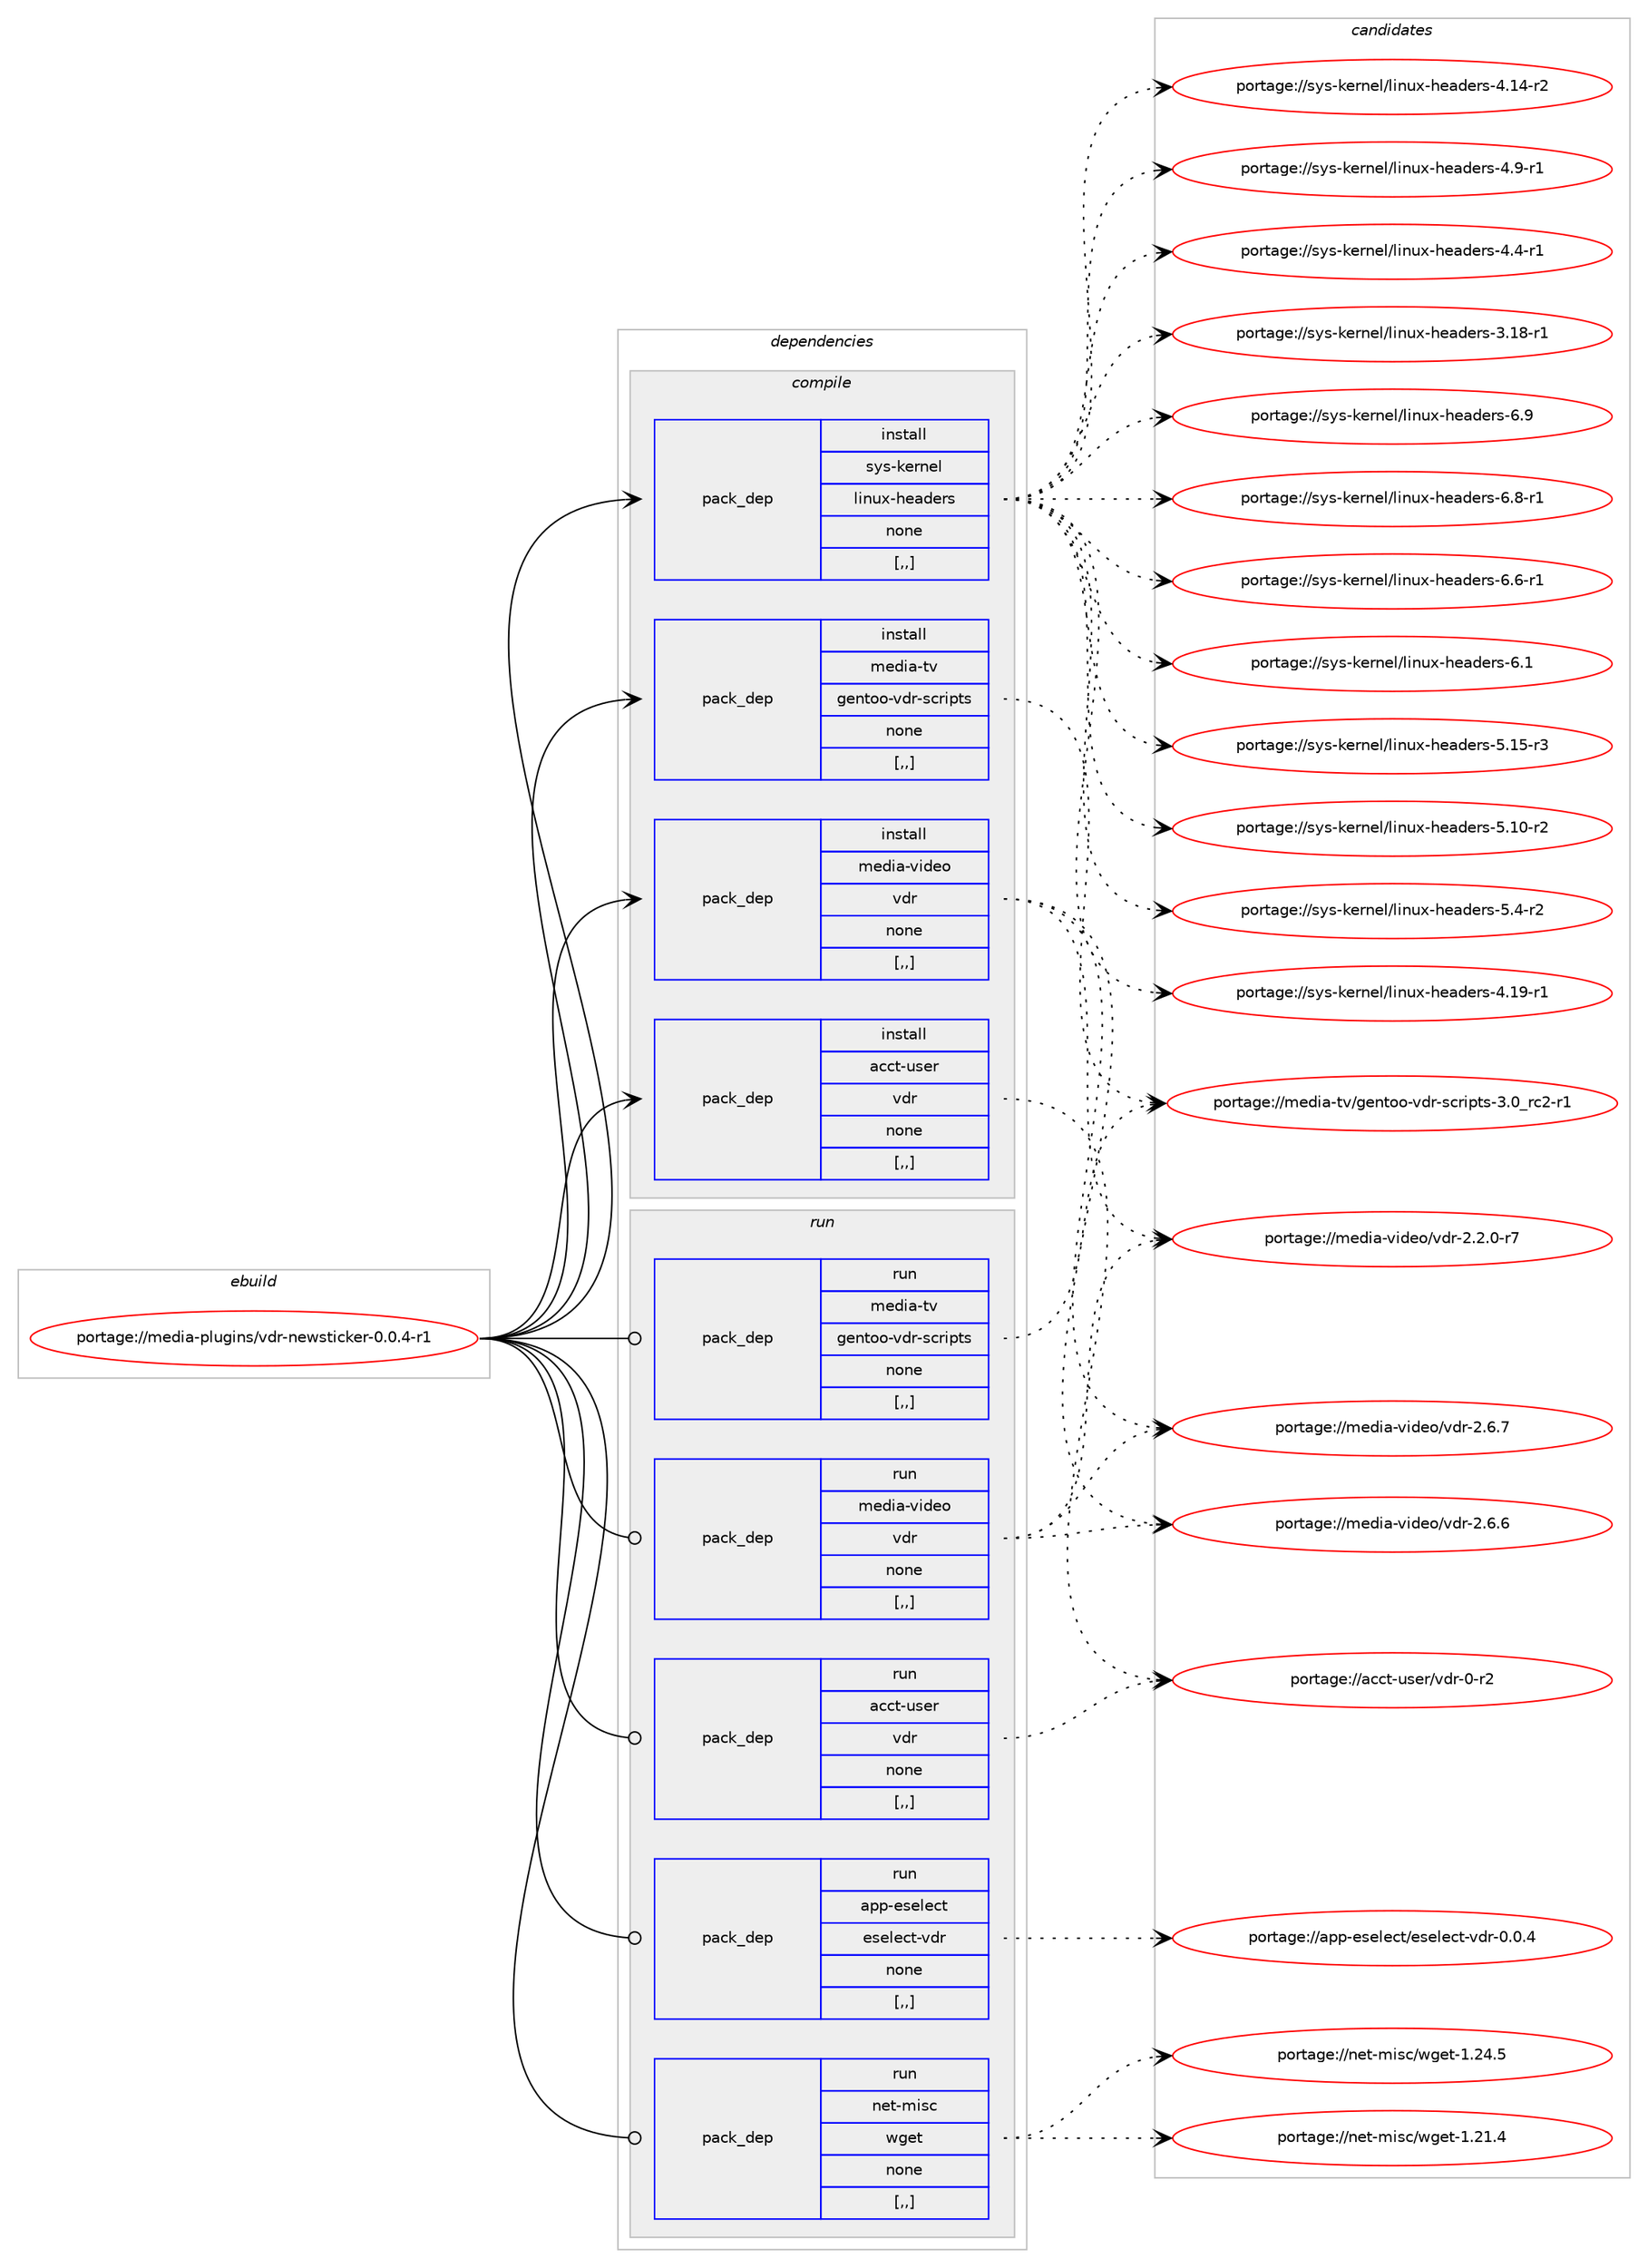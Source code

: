 digraph prolog {

# *************
# Graph options
# *************

newrank=true;
concentrate=true;
compound=true;
graph [rankdir=LR,fontname=Helvetica,fontsize=10,ranksep=1.5];#, ranksep=2.5, nodesep=0.2];
edge  [arrowhead=vee];
node  [fontname=Helvetica,fontsize=10];

# **********
# The ebuild
# **********

subgraph cluster_leftcol {
color=gray;
label=<<i>ebuild</i>>;
id [label="portage://media-plugins/vdr-newsticker-0.0.4-r1", color=red, width=4, href="../media-plugins/vdr-newsticker-0.0.4-r1.svg"];
}

# ****************
# The dependencies
# ****************

subgraph cluster_midcol {
color=gray;
label=<<i>dependencies</i>>;
subgraph cluster_compile {
fillcolor="#eeeeee";
style=filled;
label=<<i>compile</i>>;
subgraph pack227971 {
dependency308504 [label=<<TABLE BORDER="0" CELLBORDER="1" CELLSPACING="0" CELLPADDING="4" WIDTH="220"><TR><TD ROWSPAN="6" CELLPADDING="30">pack_dep</TD></TR><TR><TD WIDTH="110">install</TD></TR><TR><TD>acct-user</TD></TR><TR><TD>vdr</TD></TR><TR><TD>none</TD></TR><TR><TD>[,,]</TD></TR></TABLE>>, shape=none, color=blue];
}
id:e -> dependency308504:w [weight=20,style="solid",arrowhead="vee"];
subgraph pack227972 {
dependency308505 [label=<<TABLE BORDER="0" CELLBORDER="1" CELLSPACING="0" CELLPADDING="4" WIDTH="220"><TR><TD ROWSPAN="6" CELLPADDING="30">pack_dep</TD></TR><TR><TD WIDTH="110">install</TD></TR><TR><TD>media-tv</TD></TR><TR><TD>gentoo-vdr-scripts</TD></TR><TR><TD>none</TD></TR><TR><TD>[,,]</TD></TR></TABLE>>, shape=none, color=blue];
}
id:e -> dependency308505:w [weight=20,style="solid",arrowhead="vee"];
subgraph pack227973 {
dependency308506 [label=<<TABLE BORDER="0" CELLBORDER="1" CELLSPACING="0" CELLPADDING="4" WIDTH="220"><TR><TD ROWSPAN="6" CELLPADDING="30">pack_dep</TD></TR><TR><TD WIDTH="110">install</TD></TR><TR><TD>media-video</TD></TR><TR><TD>vdr</TD></TR><TR><TD>none</TD></TR><TR><TD>[,,]</TD></TR></TABLE>>, shape=none, color=blue];
}
id:e -> dependency308506:w [weight=20,style="solid",arrowhead="vee"];
subgraph pack227974 {
dependency308507 [label=<<TABLE BORDER="0" CELLBORDER="1" CELLSPACING="0" CELLPADDING="4" WIDTH="220"><TR><TD ROWSPAN="6" CELLPADDING="30">pack_dep</TD></TR><TR><TD WIDTH="110">install</TD></TR><TR><TD>sys-kernel</TD></TR><TR><TD>linux-headers</TD></TR><TR><TD>none</TD></TR><TR><TD>[,,]</TD></TR></TABLE>>, shape=none, color=blue];
}
id:e -> dependency308507:w [weight=20,style="solid",arrowhead="vee"];
}
subgraph cluster_compileandrun {
fillcolor="#eeeeee";
style=filled;
label=<<i>compile and run</i>>;
}
subgraph cluster_run {
fillcolor="#eeeeee";
style=filled;
label=<<i>run</i>>;
subgraph pack227975 {
dependency308508 [label=<<TABLE BORDER="0" CELLBORDER="1" CELLSPACING="0" CELLPADDING="4" WIDTH="220"><TR><TD ROWSPAN="6" CELLPADDING="30">pack_dep</TD></TR><TR><TD WIDTH="110">run</TD></TR><TR><TD>acct-user</TD></TR><TR><TD>vdr</TD></TR><TR><TD>none</TD></TR><TR><TD>[,,]</TD></TR></TABLE>>, shape=none, color=blue];
}
id:e -> dependency308508:w [weight=20,style="solid",arrowhead="odot"];
subgraph pack227976 {
dependency308509 [label=<<TABLE BORDER="0" CELLBORDER="1" CELLSPACING="0" CELLPADDING="4" WIDTH="220"><TR><TD ROWSPAN="6" CELLPADDING="30">pack_dep</TD></TR><TR><TD WIDTH="110">run</TD></TR><TR><TD>app-eselect</TD></TR><TR><TD>eselect-vdr</TD></TR><TR><TD>none</TD></TR><TR><TD>[,,]</TD></TR></TABLE>>, shape=none, color=blue];
}
id:e -> dependency308509:w [weight=20,style="solid",arrowhead="odot"];
subgraph pack227977 {
dependency308510 [label=<<TABLE BORDER="0" CELLBORDER="1" CELLSPACING="0" CELLPADDING="4" WIDTH="220"><TR><TD ROWSPAN="6" CELLPADDING="30">pack_dep</TD></TR><TR><TD WIDTH="110">run</TD></TR><TR><TD>media-tv</TD></TR><TR><TD>gentoo-vdr-scripts</TD></TR><TR><TD>none</TD></TR><TR><TD>[,,]</TD></TR></TABLE>>, shape=none, color=blue];
}
id:e -> dependency308510:w [weight=20,style="solid",arrowhead="odot"];
subgraph pack227978 {
dependency308511 [label=<<TABLE BORDER="0" CELLBORDER="1" CELLSPACING="0" CELLPADDING="4" WIDTH="220"><TR><TD ROWSPAN="6" CELLPADDING="30">pack_dep</TD></TR><TR><TD WIDTH="110">run</TD></TR><TR><TD>media-video</TD></TR><TR><TD>vdr</TD></TR><TR><TD>none</TD></TR><TR><TD>[,,]</TD></TR></TABLE>>, shape=none, color=blue];
}
id:e -> dependency308511:w [weight=20,style="solid",arrowhead="odot"];
subgraph pack227979 {
dependency308512 [label=<<TABLE BORDER="0" CELLBORDER="1" CELLSPACING="0" CELLPADDING="4" WIDTH="220"><TR><TD ROWSPAN="6" CELLPADDING="30">pack_dep</TD></TR><TR><TD WIDTH="110">run</TD></TR><TR><TD>net-misc</TD></TR><TR><TD>wget</TD></TR><TR><TD>none</TD></TR><TR><TD>[,,]</TD></TR></TABLE>>, shape=none, color=blue];
}
id:e -> dependency308512:w [weight=20,style="solid",arrowhead="odot"];
}
}

# **************
# The candidates
# **************

subgraph cluster_choices {
rank=same;
color=gray;
label=<<i>candidates</i>>;

subgraph choice227971 {
color=black;
nodesep=1;
choice979999116451171151011144711810011445484511450 [label="portage://acct-user/vdr-0-r2", color=red, width=4,href="../acct-user/vdr-0-r2.svg"];
dependency308504:e -> choice979999116451171151011144711810011445484511450:w [style=dotted,weight="100"];
}
subgraph choice227972 {
color=black;
nodesep=1;
choice109101100105974511611847103101110116111111451181001144511599114105112116115455146489511499504511449 [label="portage://media-tv/gentoo-vdr-scripts-3.0_rc2-r1", color=red, width=4,href="../media-tv/gentoo-vdr-scripts-3.0_rc2-r1.svg"];
dependency308505:e -> choice109101100105974511611847103101110116111111451181001144511599114105112116115455146489511499504511449:w [style=dotted,weight="100"];
}
subgraph choice227973 {
color=black;
nodesep=1;
choice109101100105974511810510010111147118100114455046544655 [label="portage://media-video/vdr-2.6.7", color=red, width=4,href="../media-video/vdr-2.6.7.svg"];
choice109101100105974511810510010111147118100114455046544654 [label="portage://media-video/vdr-2.6.6", color=red, width=4,href="../media-video/vdr-2.6.6.svg"];
choice1091011001059745118105100101111471181001144550465046484511455 [label="portage://media-video/vdr-2.2.0-r7", color=red, width=4,href="../media-video/vdr-2.2.0-r7.svg"];
dependency308506:e -> choice109101100105974511810510010111147118100114455046544655:w [style=dotted,weight="100"];
dependency308506:e -> choice109101100105974511810510010111147118100114455046544654:w [style=dotted,weight="100"];
dependency308506:e -> choice1091011001059745118105100101111471181001144550465046484511455:w [style=dotted,weight="100"];
}
subgraph choice227974 {
color=black;
nodesep=1;
choice1151211154510710111411010110847108105110117120451041019710010111411545544657 [label="portage://sys-kernel/linux-headers-6.9", color=red, width=4,href="../sys-kernel/linux-headers-6.9.svg"];
choice11512111545107101114110101108471081051101171204510410197100101114115455446564511449 [label="portage://sys-kernel/linux-headers-6.8-r1", color=red, width=4,href="../sys-kernel/linux-headers-6.8-r1.svg"];
choice11512111545107101114110101108471081051101171204510410197100101114115455446544511449 [label="portage://sys-kernel/linux-headers-6.6-r1", color=red, width=4,href="../sys-kernel/linux-headers-6.6-r1.svg"];
choice1151211154510710111411010110847108105110117120451041019710010111411545544649 [label="portage://sys-kernel/linux-headers-6.1", color=red, width=4,href="../sys-kernel/linux-headers-6.1.svg"];
choice1151211154510710111411010110847108105110117120451041019710010111411545534649534511451 [label="portage://sys-kernel/linux-headers-5.15-r3", color=red, width=4,href="../sys-kernel/linux-headers-5.15-r3.svg"];
choice1151211154510710111411010110847108105110117120451041019710010111411545534649484511450 [label="portage://sys-kernel/linux-headers-5.10-r2", color=red, width=4,href="../sys-kernel/linux-headers-5.10-r2.svg"];
choice11512111545107101114110101108471081051101171204510410197100101114115455346524511450 [label="portage://sys-kernel/linux-headers-5.4-r2", color=red, width=4,href="../sys-kernel/linux-headers-5.4-r2.svg"];
choice1151211154510710111411010110847108105110117120451041019710010111411545524649574511449 [label="portage://sys-kernel/linux-headers-4.19-r1", color=red, width=4,href="../sys-kernel/linux-headers-4.19-r1.svg"];
choice1151211154510710111411010110847108105110117120451041019710010111411545524649524511450 [label="portage://sys-kernel/linux-headers-4.14-r2", color=red, width=4,href="../sys-kernel/linux-headers-4.14-r2.svg"];
choice11512111545107101114110101108471081051101171204510410197100101114115455246574511449 [label="portage://sys-kernel/linux-headers-4.9-r1", color=red, width=4,href="../sys-kernel/linux-headers-4.9-r1.svg"];
choice11512111545107101114110101108471081051101171204510410197100101114115455246524511449 [label="portage://sys-kernel/linux-headers-4.4-r1", color=red, width=4,href="../sys-kernel/linux-headers-4.4-r1.svg"];
choice1151211154510710111411010110847108105110117120451041019710010111411545514649564511449 [label="portage://sys-kernel/linux-headers-3.18-r1", color=red, width=4,href="../sys-kernel/linux-headers-3.18-r1.svg"];
dependency308507:e -> choice1151211154510710111411010110847108105110117120451041019710010111411545544657:w [style=dotted,weight="100"];
dependency308507:e -> choice11512111545107101114110101108471081051101171204510410197100101114115455446564511449:w [style=dotted,weight="100"];
dependency308507:e -> choice11512111545107101114110101108471081051101171204510410197100101114115455446544511449:w [style=dotted,weight="100"];
dependency308507:e -> choice1151211154510710111411010110847108105110117120451041019710010111411545544649:w [style=dotted,weight="100"];
dependency308507:e -> choice1151211154510710111411010110847108105110117120451041019710010111411545534649534511451:w [style=dotted,weight="100"];
dependency308507:e -> choice1151211154510710111411010110847108105110117120451041019710010111411545534649484511450:w [style=dotted,weight="100"];
dependency308507:e -> choice11512111545107101114110101108471081051101171204510410197100101114115455346524511450:w [style=dotted,weight="100"];
dependency308507:e -> choice1151211154510710111411010110847108105110117120451041019710010111411545524649574511449:w [style=dotted,weight="100"];
dependency308507:e -> choice1151211154510710111411010110847108105110117120451041019710010111411545524649524511450:w [style=dotted,weight="100"];
dependency308507:e -> choice11512111545107101114110101108471081051101171204510410197100101114115455246574511449:w [style=dotted,weight="100"];
dependency308507:e -> choice11512111545107101114110101108471081051101171204510410197100101114115455246524511449:w [style=dotted,weight="100"];
dependency308507:e -> choice1151211154510710111411010110847108105110117120451041019710010111411545514649564511449:w [style=dotted,weight="100"];
}
subgraph choice227975 {
color=black;
nodesep=1;
choice979999116451171151011144711810011445484511450 [label="portage://acct-user/vdr-0-r2", color=red, width=4,href="../acct-user/vdr-0-r2.svg"];
dependency308508:e -> choice979999116451171151011144711810011445484511450:w [style=dotted,weight="100"];
}
subgraph choice227976 {
color=black;
nodesep=1;
choice971121124510111510110810199116471011151011081019911645118100114454846484652 [label="portage://app-eselect/eselect-vdr-0.0.4", color=red, width=4,href="../app-eselect/eselect-vdr-0.0.4.svg"];
dependency308509:e -> choice971121124510111510110810199116471011151011081019911645118100114454846484652:w [style=dotted,weight="100"];
}
subgraph choice227977 {
color=black;
nodesep=1;
choice109101100105974511611847103101110116111111451181001144511599114105112116115455146489511499504511449 [label="portage://media-tv/gentoo-vdr-scripts-3.0_rc2-r1", color=red, width=4,href="../media-tv/gentoo-vdr-scripts-3.0_rc2-r1.svg"];
dependency308510:e -> choice109101100105974511611847103101110116111111451181001144511599114105112116115455146489511499504511449:w [style=dotted,weight="100"];
}
subgraph choice227978 {
color=black;
nodesep=1;
choice109101100105974511810510010111147118100114455046544655 [label="portage://media-video/vdr-2.6.7", color=red, width=4,href="../media-video/vdr-2.6.7.svg"];
choice109101100105974511810510010111147118100114455046544654 [label="portage://media-video/vdr-2.6.6", color=red, width=4,href="../media-video/vdr-2.6.6.svg"];
choice1091011001059745118105100101111471181001144550465046484511455 [label="portage://media-video/vdr-2.2.0-r7", color=red, width=4,href="../media-video/vdr-2.2.0-r7.svg"];
dependency308511:e -> choice109101100105974511810510010111147118100114455046544655:w [style=dotted,weight="100"];
dependency308511:e -> choice109101100105974511810510010111147118100114455046544654:w [style=dotted,weight="100"];
dependency308511:e -> choice1091011001059745118105100101111471181001144550465046484511455:w [style=dotted,weight="100"];
}
subgraph choice227979 {
color=black;
nodesep=1;
choice11010111645109105115994711910310111645494650524653 [label="portage://net-misc/wget-1.24.5", color=red, width=4,href="../net-misc/wget-1.24.5.svg"];
choice11010111645109105115994711910310111645494650494652 [label="portage://net-misc/wget-1.21.4", color=red, width=4,href="../net-misc/wget-1.21.4.svg"];
dependency308512:e -> choice11010111645109105115994711910310111645494650524653:w [style=dotted,weight="100"];
dependency308512:e -> choice11010111645109105115994711910310111645494650494652:w [style=dotted,weight="100"];
}
}

}

